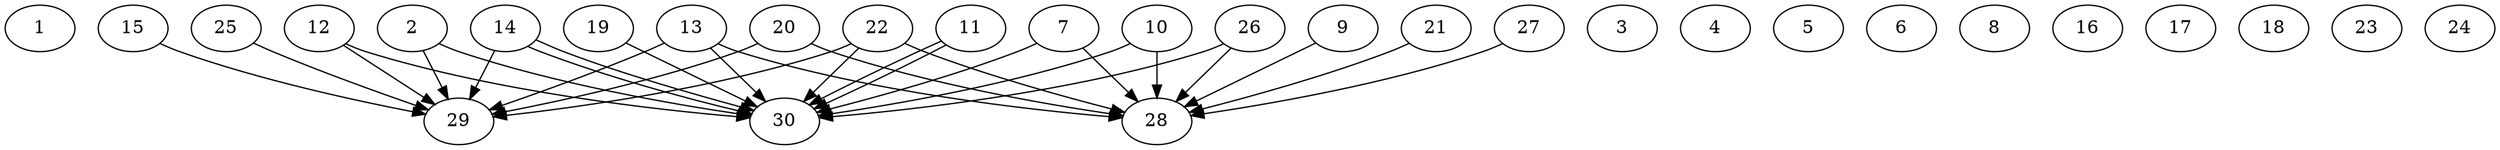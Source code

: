 // DAG automatically generated by daggen at Thu Oct  3 14:04:19 2019
// ./daggen --dot -n 30 --ccr 0.5 --fat 0.9 --regular 0.7 --density 0.5 --mindata 5242880 --maxdata 52428800 
digraph G {
  1 [size="68247552", alpha="0.06", expect_size="34123776"] 
  2 [size="45129728", alpha="0.08", expect_size="22564864"] 
  2 -> 29 [size ="22564864"]
  2 -> 30 [size ="22564864"]
  3 [size="24541184", alpha="0.12", expect_size="12270592"] 
  4 [size="84623360", alpha="0.12", expect_size="42311680"] 
  5 [size="33622016", alpha="0.03", expect_size="16811008"] 
  6 [size="21141504", alpha="0.18", expect_size="10570752"] 
  7 [size="36438016", alpha="0.14", expect_size="18219008"] 
  7 -> 28 [size ="18219008"]
  7 -> 30 [size ="18219008"]
  8 [size="71108608", alpha="0.15", expect_size="35554304"] 
  9 [size="54280192", alpha="0.17", expect_size="27140096"] 
  9 -> 28 [size ="27140096"]
  10 [size="45570048", alpha="0.17", expect_size="22785024"] 
  10 -> 28 [size ="22785024"]
  10 -> 30 [size ="22785024"]
  11 [size="101249024", alpha="0.14", expect_size="50624512"] 
  11 -> 30 [size ="50624512"]
  11 -> 30 [size ="50624512"]
  12 [size="35483648", alpha="0.04", expect_size="17741824"] 
  12 -> 29 [size ="17741824"]
  12 -> 30 [size ="17741824"]
  13 [size="71694336", alpha="0.10", expect_size="35847168"] 
  13 -> 28 [size ="35847168"]
  13 -> 29 [size ="35847168"]
  13 -> 30 [size ="35847168"]
  14 [size="33081344", alpha="0.13", expect_size="16540672"] 
  14 -> 29 [size ="16540672"]
  14 -> 30 [size ="16540672"]
  14 -> 30 [size ="16540672"]
  15 [size="89419776", alpha="0.10", expect_size="44709888"] 
  15 -> 29 [size ="44709888"]
  16 [size="104327168", alpha="0.09", expect_size="52163584"] 
  17 [size="95442944", alpha="0.01", expect_size="47721472"] 
  18 [size="65673216", alpha="0.12", expect_size="32836608"] 
  19 [size="40693760", alpha="0.12", expect_size="20346880"] 
  19 -> 30 [size ="20346880"]
  20 [size="27793408", alpha="0.04", expect_size="13896704"] 
  20 -> 28 [size ="13896704"]
  20 -> 29 [size ="13896704"]
  21 [size="12912640", alpha="0.09", expect_size="6456320"] 
  21 -> 28 [size ="6456320"]
  22 [size="78352384", alpha="0.01", expect_size="39176192"] 
  22 -> 28 [size ="39176192"]
  22 -> 29 [size ="39176192"]
  22 -> 30 [size ="39176192"]
  23 [size="96221184", alpha="0.16", expect_size="48110592"] 
  24 [size="49567744", alpha="0.07", expect_size="24783872"] 
  25 [size="15644672", alpha="0.03", expect_size="7822336"] 
  25 -> 29 [size ="7822336"]
  26 [size="64737280", alpha="0.01", expect_size="32368640"] 
  26 -> 28 [size ="32368640"]
  26 -> 30 [size ="32368640"]
  27 [size="13414400", alpha="0.04", expect_size="6707200"] 
  27 -> 28 [size ="6707200"]
  28 [size="18747392", alpha="0.01", expect_size="9373696"] 
  29 [size="73129984", alpha="0.06", expect_size="36564992"] 
  30 [size="34582528", alpha="0.19", expect_size="17291264"] 
}

